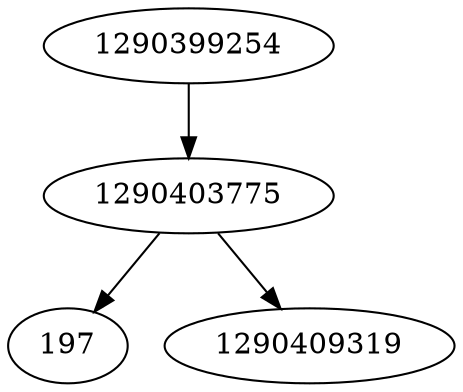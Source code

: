strict digraph  {
1290403775;
197;
1290399254;
1290409319;
1290403775 -> 197;
1290403775 -> 1290409319;
1290399254 -> 1290403775;
}
